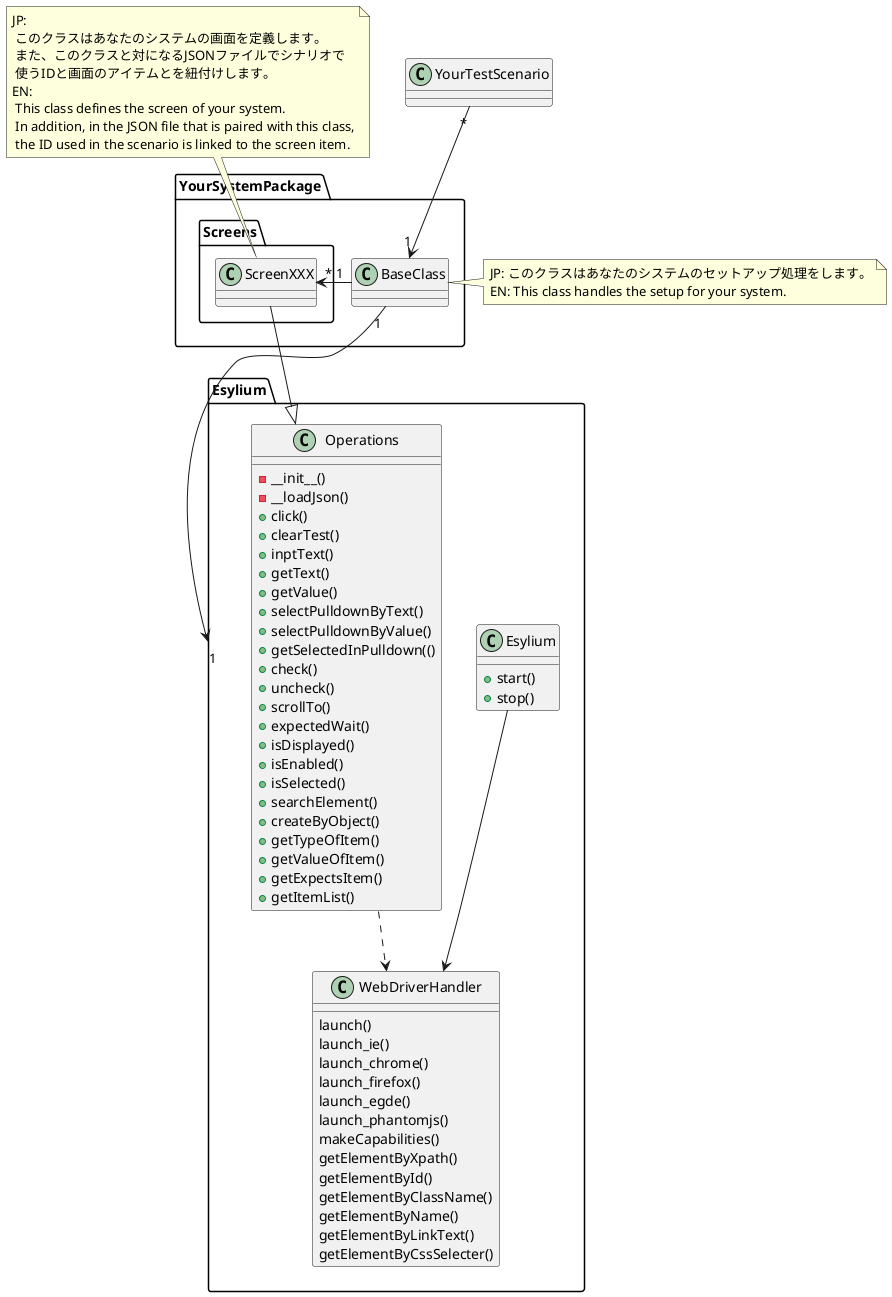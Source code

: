 @startuml ClassesDiagram

package Esylium {

    class Esylium{
        + start()
        + stop()
    }

    class WebDriverHandler {
        launch()
        launch_ie()
        launch_chrome()
        launch_firefox()
        launch_egde()
        launch_phantomjs()
        makeCapabilities()
        getElementByXpath()
        getElementById()
        getElementByClassName()
        getElementByName()
        getElementByLinkText()
        getElementByCssSelecter()
    }

    class Operations {
        - __init__()
        - __loadJson()
        + click()
        + clearTest()
        + inptText()
        + getText()
        + getValue()
        + selectPulldownByText()
        + selectPulldownByValue()
        + getSelectedInPulldown(()
        + check()
        + uncheck()
        + scrollTo()
        + expectedWait()
        + isDisplayed()
        + isEnabled()
        + isSelected()
        + searchElement()
        + createByObject()
        + getTypeOfItem()
        + getValueOfItem()
        + getExpectsItem()
        + getItemList()
    }

    Esylium --> WebDriverHandler
    Operations ..> WebDriverHandler
}

package YourSystemPackage {
    class BaseClass

    package Screens {
        class ScreenXXX
    }
}
note as BaseClassNote
JP: このクラスはあなたのシステムのセットアップ処理をします。
EN: This class handles the setup for your system.
end note

note as ScreensNote
JP:
 このクラスはあなたのシステムの画面を定義します。
 また、このクラスと対になるJSONファイルでシナリオで
 使うIDと画面のアイテムとを紐付けします。
EN:
 This class defines the screen of your system.
 In addition, in the JSON file that is paired with this class,
 the ID used in the scenario is linked to the screen item.
end note

BaseClassNote .l. BaseClass
ScreensNote .. ScreenXXX


YourTestScenario "*" --> "1" BaseClass
BaseClass "1" --> "1" Esylium
BaseClass "1" -l-> "*" ScreenXXX
ScreenXXX --|>  Operations

@enduml
